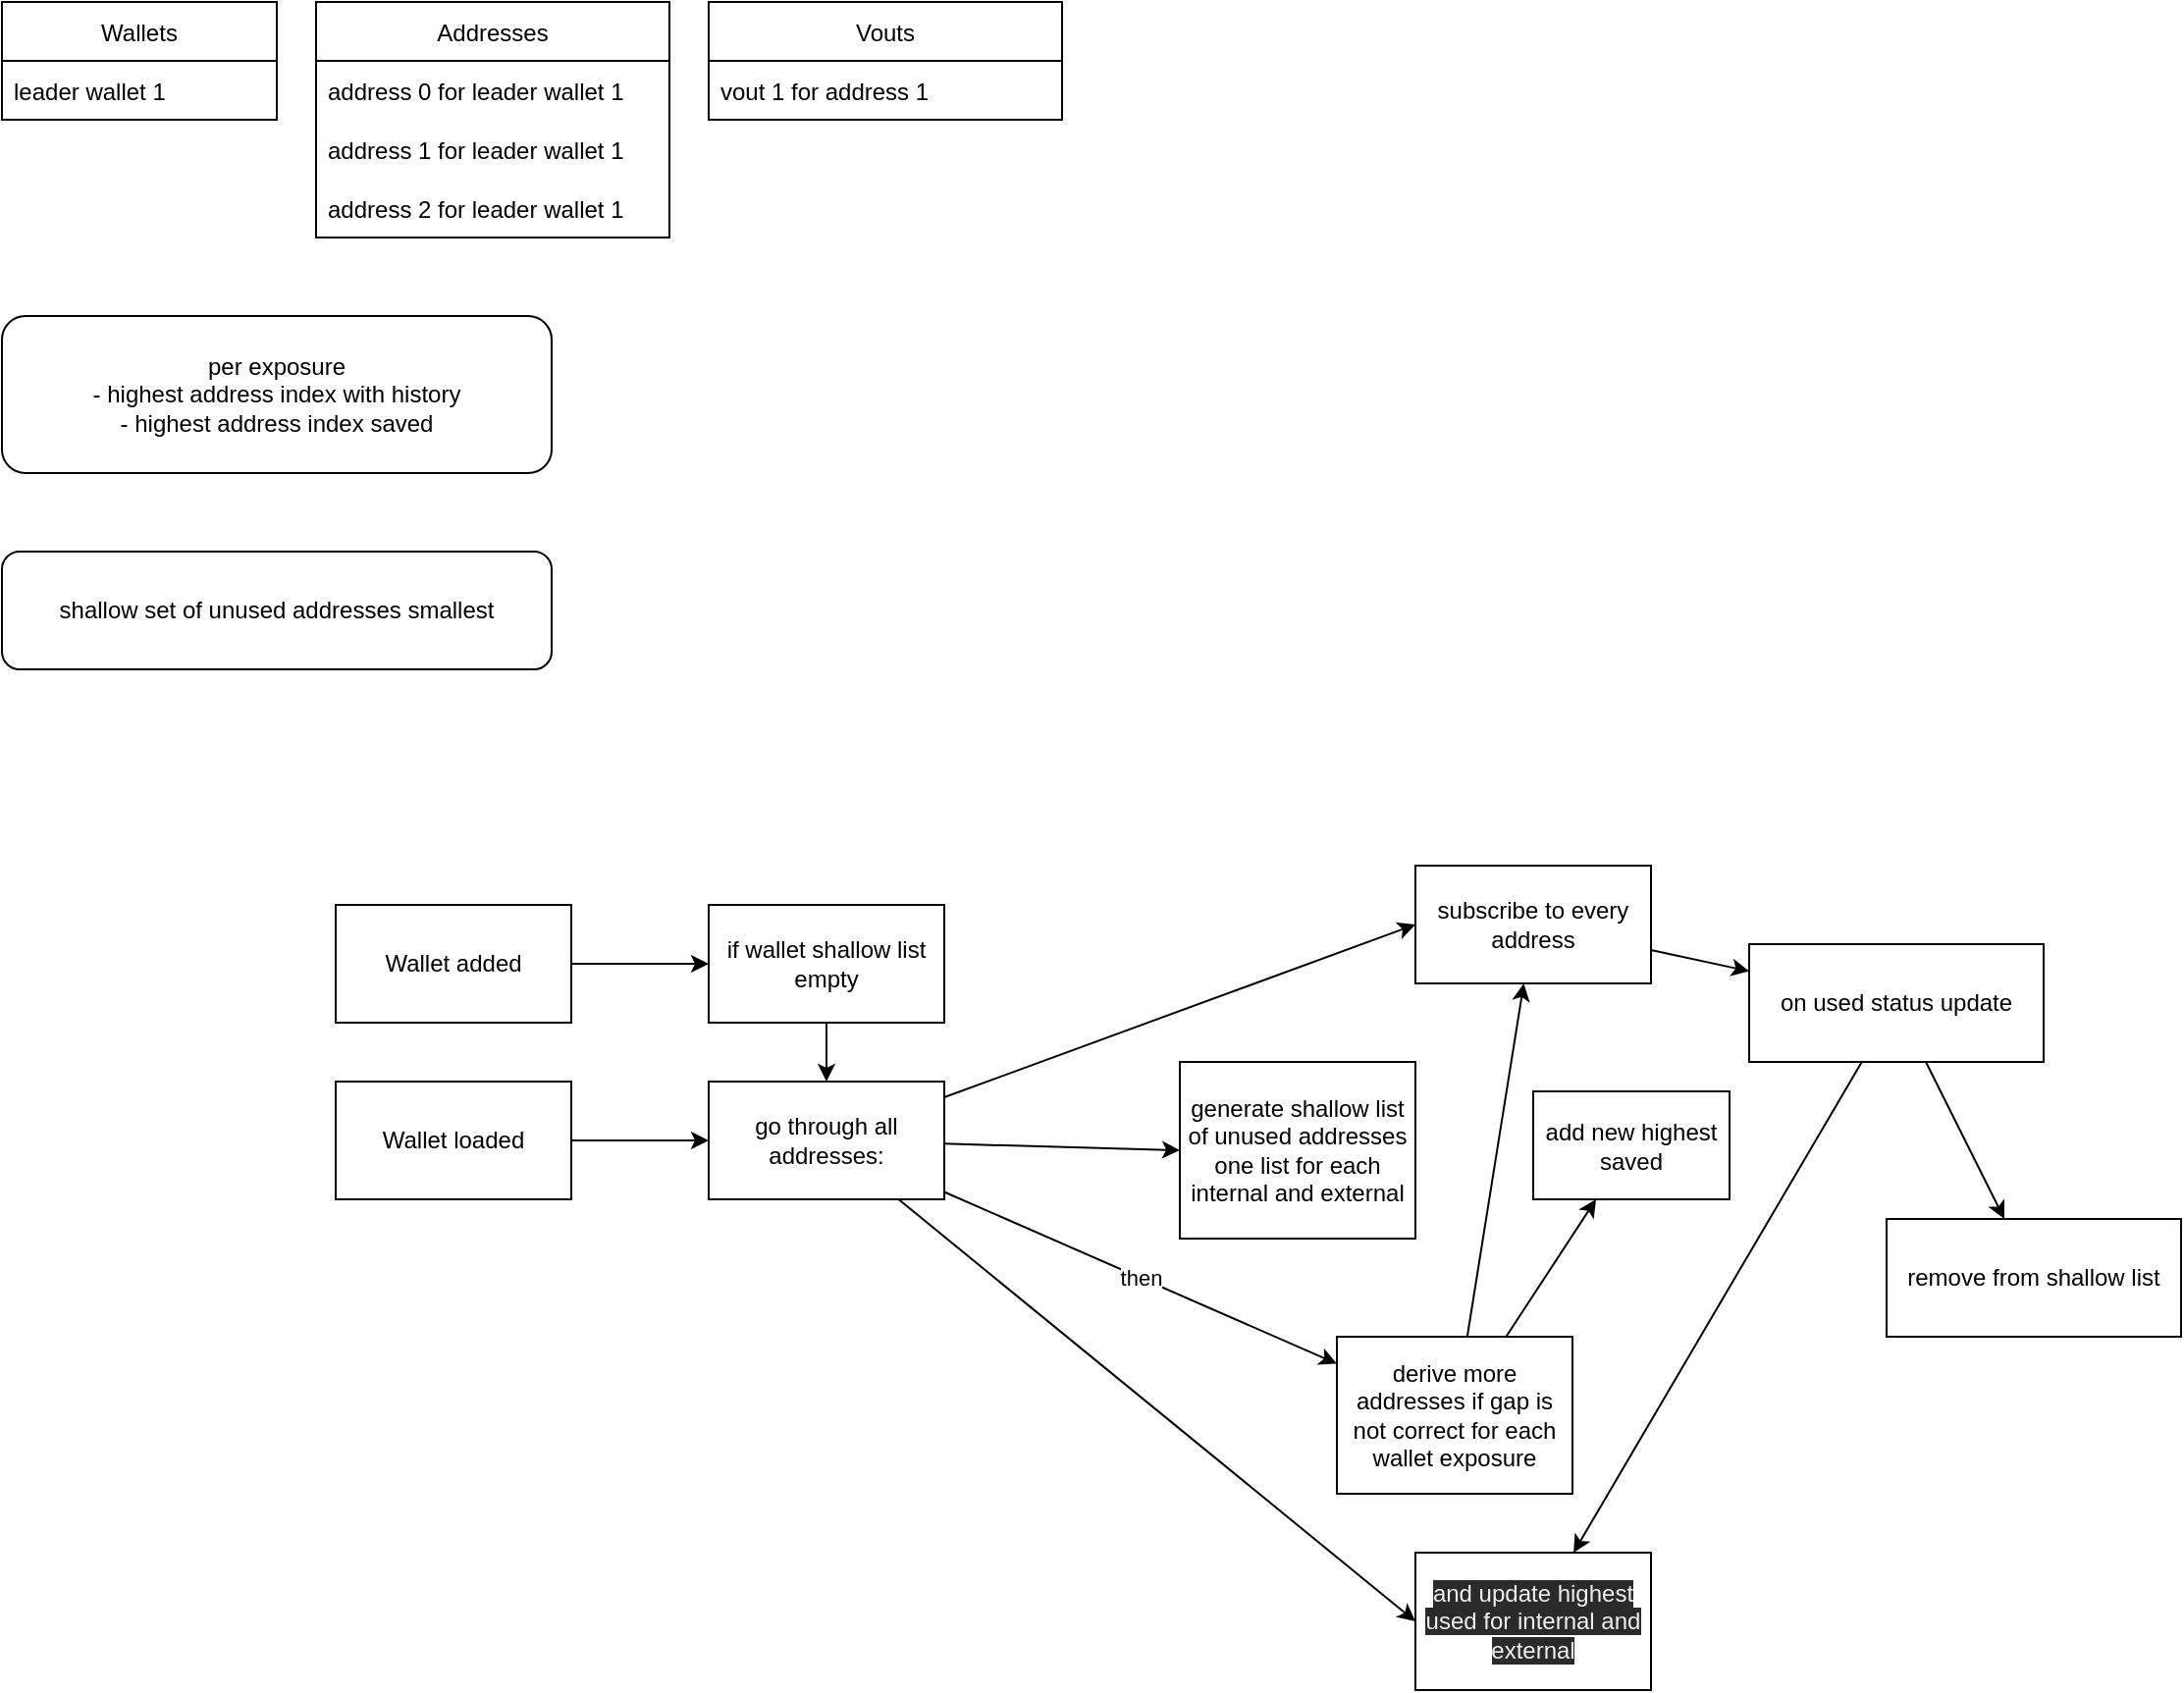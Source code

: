 <mxfile>
    <diagram id="GVugEhbS2q0PR2JERxOH" name="Page-1">
        <mxGraphModel dx="690" dy="472" grid="1" gridSize="10" guides="1" tooltips="1" connect="1" arrows="1" fold="1" page="1" pageScale="1" pageWidth="850" pageHeight="1100" math="0" shadow="0">
            <root>
                <mxCell id="0"/>
                <mxCell id="1" parent="0"/>
                <mxCell id="3" value="Wallets" style="swimlane;fontStyle=0;childLayout=stackLayout;horizontal=1;startSize=30;horizontalStack=0;resizeParent=1;resizeParentMax=0;resizeLast=0;collapsible=1;marginBottom=0;" vertex="1" parent="1">
                    <mxGeometry x="40" y="40" width="140" height="60" as="geometry"/>
                </mxCell>
                <mxCell id="4" value="leader wallet 1" style="text;strokeColor=none;fillColor=none;align=left;verticalAlign=middle;spacingLeft=4;spacingRight=4;overflow=hidden;points=[[0,0.5],[1,0.5]];portConstraint=eastwest;rotatable=0;" vertex="1" parent="3">
                    <mxGeometry y="30" width="140" height="30" as="geometry"/>
                </mxCell>
                <mxCell id="7" value="Addresses" style="swimlane;fontStyle=0;childLayout=stackLayout;horizontal=1;startSize=30;horizontalStack=0;resizeParent=1;resizeParentMax=0;resizeLast=0;collapsible=1;marginBottom=0;" vertex="1" parent="1">
                    <mxGeometry x="200" y="40" width="180" height="120" as="geometry"/>
                </mxCell>
                <mxCell id="8" value="address 0 for leader wallet 1" style="text;strokeColor=none;fillColor=none;align=left;verticalAlign=middle;spacingLeft=4;spacingRight=4;overflow=hidden;points=[[0,0.5],[1,0.5]];portConstraint=eastwest;rotatable=0;" vertex="1" parent="7">
                    <mxGeometry y="30" width="180" height="30" as="geometry"/>
                </mxCell>
                <mxCell id="13" value="address 1 for leader wallet 1" style="text;strokeColor=none;fillColor=none;align=left;verticalAlign=middle;spacingLeft=4;spacingRight=4;overflow=hidden;points=[[0,0.5],[1,0.5]];portConstraint=eastwest;rotatable=0;" vertex="1" parent="7">
                    <mxGeometry y="60" width="180" height="30" as="geometry"/>
                </mxCell>
                <mxCell id="11" value="address 2 for leader wallet 1" style="text;strokeColor=none;fillColor=none;align=left;verticalAlign=middle;spacingLeft=4;spacingRight=4;overflow=hidden;points=[[0,0.5],[1,0.5]];portConstraint=eastwest;rotatable=0;" vertex="1" parent="7">
                    <mxGeometry y="90" width="180" height="30" as="geometry"/>
                </mxCell>
                <mxCell id="9" value="Vouts" style="swimlane;fontStyle=0;childLayout=stackLayout;horizontal=1;startSize=30;horizontalStack=0;resizeParent=1;resizeParentMax=0;resizeLast=0;collapsible=1;marginBottom=0;" vertex="1" parent="1">
                    <mxGeometry x="400" y="40" width="180" height="60" as="geometry"/>
                </mxCell>
                <mxCell id="10" value="vout 1 for address 1" style="text;strokeColor=none;fillColor=none;align=left;verticalAlign=middle;spacingLeft=4;spacingRight=4;overflow=hidden;points=[[0,0.5],[1,0.5]];portConstraint=eastwest;rotatable=0;" vertex="1" parent="9">
                    <mxGeometry y="30" width="180" height="30" as="geometry"/>
                </mxCell>
                <mxCell id="12" value="per exposure&lt;br&gt;- highest address index with history&lt;br&gt;- highest address index saved" style="rounded=1;whiteSpace=wrap;html=1;" vertex="1" parent="1">
                    <mxGeometry x="40" y="200" width="280" height="80" as="geometry"/>
                </mxCell>
                <mxCell id="14" value="shallow set of unused addresses smallest" style="rounded=1;whiteSpace=wrap;html=1;" vertex="1" parent="1">
                    <mxGeometry x="40" y="320" width="280" height="60" as="geometry"/>
                </mxCell>
                <mxCell id="43" style="edgeStyle=none;html=1;" edge="1" parent="1" source="15" target="18">
                    <mxGeometry relative="1" as="geometry"/>
                </mxCell>
                <mxCell id="15" value="Wallet loaded" style="rounded=0;whiteSpace=wrap;html=1;" vertex="1" parent="1">
                    <mxGeometry x="210" y="590" width="120" height="60" as="geometry"/>
                </mxCell>
                <mxCell id="22" style="edgeStyle=none;html=1;entryX=0;entryY=0.5;entryDx=0;entryDy=0;" edge="1" parent="1" source="18" target="20">
                    <mxGeometry relative="1" as="geometry"/>
                </mxCell>
                <mxCell id="23" style="edgeStyle=none;html=1;entryX=0;entryY=0.5;entryDx=0;entryDy=0;" edge="1" parent="1" source="18" target="21">
                    <mxGeometry relative="1" as="geometry"/>
                </mxCell>
                <mxCell id="24" style="edgeStyle=none;html=1;entryX=0;entryY=0.5;entryDx=0;entryDy=0;" edge="1" parent="1" source="18" target="19">
                    <mxGeometry relative="1" as="geometry"/>
                </mxCell>
                <mxCell id="35" value="then" style="edgeStyle=none;html=1;" edge="1" parent="1" source="18" target="25">
                    <mxGeometry relative="1" as="geometry"/>
                </mxCell>
                <mxCell id="18" value="go through all addresses:&lt;br&gt;" style="rounded=0;whiteSpace=wrap;html=1;" vertex="1" parent="1">
                    <mxGeometry x="400" y="590" width="120" height="60" as="geometry"/>
                </mxCell>
                <mxCell id="19" value="&lt;span style=&quot;color: rgb(240 , 240 , 240) ; font-family: &amp;#34;helvetica&amp;#34; ; font-size: 12px ; font-style: normal ; font-weight: 400 ; letter-spacing: normal ; text-align: center ; text-indent: 0px ; text-transform: none ; word-spacing: 0px ; background-color: rgb(42 , 42 , 42) ; display: inline ; float: none&quot;&gt;and update highest used&amp;nbsp;&lt;/span&gt;&lt;span style=&quot;color: rgb(240 , 240 , 240) ; font-family: &amp;#34;helvetica&amp;#34; ; font-size: 12px ; font-style: normal ; font-weight: 400 ; letter-spacing: normal ; text-align: center ; text-indent: 0px ; text-transform: none ; word-spacing: 0px ; background-color: rgb(42 , 42 , 42) ; display: inline ; float: none&quot;&gt;for internal and external&lt;/span&gt;" style="rounded=0;whiteSpace=wrap;html=1;" vertex="1" parent="1">
                    <mxGeometry x="760" y="830" width="120" height="70" as="geometry"/>
                </mxCell>
                <mxCell id="27" style="edgeStyle=none;html=1;" edge="1" parent="1" source="20" target="28">
                    <mxGeometry relative="1" as="geometry">
                        <mxPoint x="950" y="550" as="targetPoint"/>
                    </mxGeometry>
                </mxCell>
                <mxCell id="30" style="edgeStyle=none;html=1;" edge="1" parent="1" source="28" target="32">
                    <mxGeometry relative="1" as="geometry">
                        <mxPoint x="930" y="590" as="targetPoint"/>
                    </mxGeometry>
                </mxCell>
                <mxCell id="20" value="subscribe to every address" style="rounded=0;whiteSpace=wrap;html=1;" vertex="1" parent="1">
                    <mxGeometry x="760" y="480" width="120" height="60" as="geometry"/>
                </mxCell>
                <mxCell id="21" value="generate shallow list of unused addresses&lt;br&gt;one list for each internal and external" style="rounded=0;whiteSpace=wrap;html=1;" vertex="1" parent="1">
                    <mxGeometry x="640" y="580" width="120" height="90" as="geometry"/>
                </mxCell>
                <mxCell id="31" style="edgeStyle=none;html=1;" edge="1" parent="1" source="25" target="20">
                    <mxGeometry relative="1" as="geometry">
                        <mxPoint x="770" y="650" as="targetPoint"/>
                    </mxGeometry>
                </mxCell>
                <mxCell id="37" style="edgeStyle=none;html=1;" edge="1" parent="1" source="25" target="38">
                    <mxGeometry relative="1" as="geometry">
                        <mxPoint x="880" y="670" as="targetPoint"/>
                    </mxGeometry>
                </mxCell>
                <mxCell id="25" value="derive more addresses if gap is not correct for each wallet exposure" style="rounded=0;whiteSpace=wrap;html=1;" vertex="1" parent="1">
                    <mxGeometry x="720" y="720" width="120" height="80" as="geometry"/>
                </mxCell>
                <mxCell id="33" style="edgeStyle=none;html=1;" edge="1" parent="1" source="28" target="19">
                    <mxGeometry relative="1" as="geometry"/>
                </mxCell>
                <mxCell id="28" value="on used status update" style="rounded=0;whiteSpace=wrap;html=1;" vertex="1" parent="1">
                    <mxGeometry x="930" y="520" width="150" height="60" as="geometry"/>
                </mxCell>
                <mxCell id="32" value="&lt;span&gt;remove from shallow list&lt;/span&gt;" style="rounded=0;whiteSpace=wrap;html=1;" vertex="1" parent="1">
                    <mxGeometry x="1000" y="660" width="150" height="60" as="geometry"/>
                </mxCell>
                <mxCell id="38" value="add new highest saved" style="rounded=0;whiteSpace=wrap;html=1;" vertex="1" parent="1">
                    <mxGeometry x="820" y="595" width="100" height="55" as="geometry"/>
                </mxCell>
                <mxCell id="44" style="edgeStyle=none;html=1;" edge="1" parent="1" source="42" target="45">
                    <mxGeometry relative="1" as="geometry">
                        <mxPoint x="390" y="550" as="targetPoint"/>
                    </mxGeometry>
                </mxCell>
                <mxCell id="42" value="Wallet added" style="rounded=0;whiteSpace=wrap;html=1;" vertex="1" parent="1">
                    <mxGeometry x="210" y="500" width="120" height="60" as="geometry"/>
                </mxCell>
                <mxCell id="46" style="edgeStyle=none;html=1;" edge="1" parent="1" source="45" target="18">
                    <mxGeometry relative="1" as="geometry"/>
                </mxCell>
                <mxCell id="45" value="if wallet shallow list empty" style="rounded=0;whiteSpace=wrap;html=1;" vertex="1" parent="1">
                    <mxGeometry x="400" y="500" width="120" height="60" as="geometry"/>
                </mxCell>
            </root>
        </mxGraphModel>
    </diagram>
</mxfile>